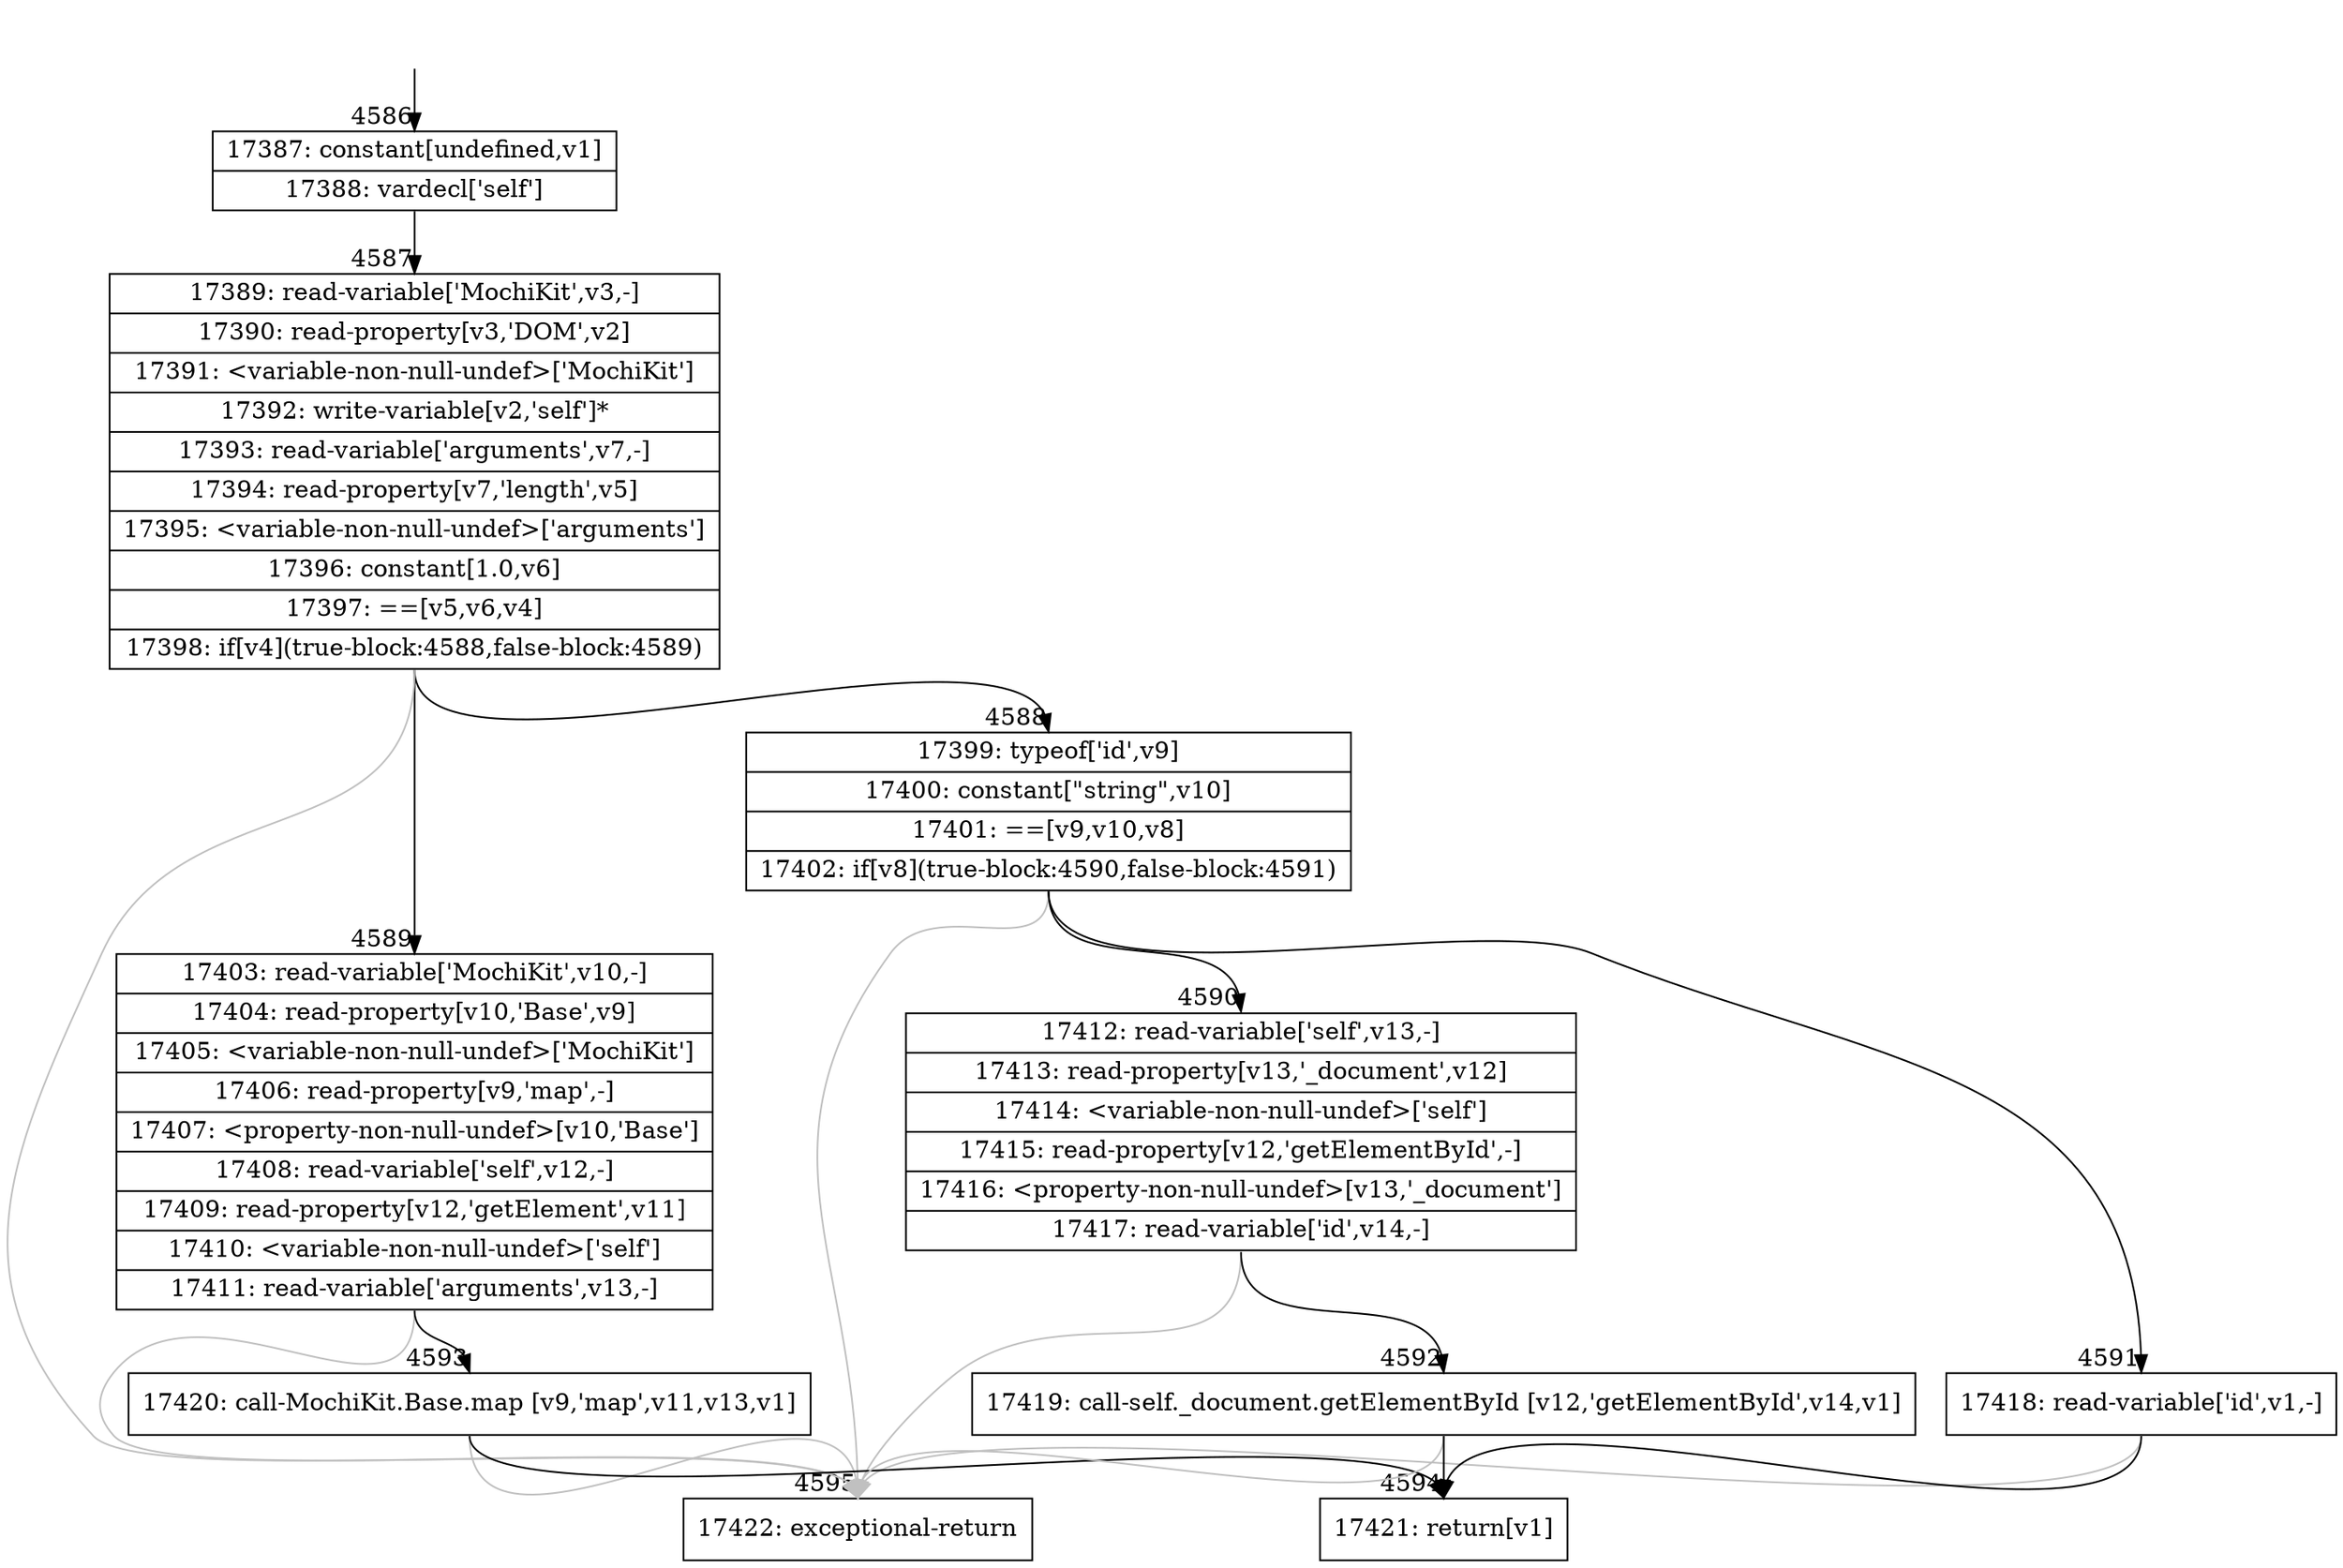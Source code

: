 digraph {
rankdir="TD"
BB_entry335[shape=none,label=""];
BB_entry335 -> BB4586 [tailport=s, headport=n, headlabel="    4586"]
BB4586 [shape=record label="{17387: constant[undefined,v1]|17388: vardecl['self']}" ] 
BB4586 -> BB4587 [tailport=s, headport=n, headlabel="      4587"]
BB4587 [shape=record label="{17389: read-variable['MochiKit',v3,-]|17390: read-property[v3,'DOM',v2]|17391: \<variable-non-null-undef\>['MochiKit']|17392: write-variable[v2,'self']*|17393: read-variable['arguments',v7,-]|17394: read-property[v7,'length',v5]|17395: \<variable-non-null-undef\>['arguments']|17396: constant[1.0,v6]|17397: ==[v5,v6,v4]|17398: if[v4](true-block:4588,false-block:4589)}" ] 
BB4587 -> BB4588 [tailport=s, headport=n, headlabel="      4588"]
BB4587 -> BB4589 [tailport=s, headport=n, headlabel="      4589"]
BB4587 -> BB4595 [tailport=s, headport=n, color=gray, headlabel="      4595"]
BB4588 [shape=record label="{17399: typeof['id',v9]|17400: constant[\"string\",v10]|17401: ==[v9,v10,v8]|17402: if[v8](true-block:4590,false-block:4591)}" ] 
BB4588 -> BB4590 [tailport=s, headport=n, headlabel="      4590"]
BB4588 -> BB4591 [tailport=s, headport=n, headlabel="      4591"]
BB4588 -> BB4595 [tailport=s, headport=n, color=gray]
BB4589 [shape=record label="{17403: read-variable['MochiKit',v10,-]|17404: read-property[v10,'Base',v9]|17405: \<variable-non-null-undef\>['MochiKit']|17406: read-property[v9,'map',-]|17407: \<property-non-null-undef\>[v10,'Base']|17408: read-variable['self',v12,-]|17409: read-property[v12,'getElement',v11]|17410: \<variable-non-null-undef\>['self']|17411: read-variable['arguments',v13,-]}" ] 
BB4589 -> BB4593 [tailport=s, headport=n, headlabel="      4593"]
BB4589 -> BB4595 [tailport=s, headport=n, color=gray]
BB4590 [shape=record label="{17412: read-variable['self',v13,-]|17413: read-property[v13,'_document',v12]|17414: \<variable-non-null-undef\>['self']|17415: read-property[v12,'getElementById',-]|17416: \<property-non-null-undef\>[v13,'_document']|17417: read-variable['id',v14,-]}" ] 
BB4590 -> BB4592 [tailport=s, headport=n, headlabel="      4592"]
BB4590 -> BB4595 [tailport=s, headport=n, color=gray]
BB4591 [shape=record label="{17418: read-variable['id',v1,-]}" ] 
BB4591 -> BB4594 [tailport=s, headport=n, headlabel="      4594"]
BB4591 -> BB4595 [tailport=s, headport=n, color=gray]
BB4592 [shape=record label="{17419: call-self._document.getElementById [v12,'getElementById',v14,v1]}" ] 
BB4592 -> BB4594 [tailport=s, headport=n]
BB4592 -> BB4595 [tailport=s, headport=n, color=gray]
BB4593 [shape=record label="{17420: call-MochiKit.Base.map [v9,'map',v11,v13,v1]}" ] 
BB4593 -> BB4594 [tailport=s, headport=n]
BB4593 -> BB4595 [tailport=s, headport=n, color=gray]
BB4594 [shape=record label="{17421: return[v1]}" ] 
BB4595 [shape=record label="{17422: exceptional-return}" ] 
//#$~ 3187
}
